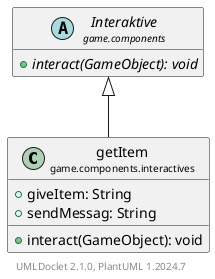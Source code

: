 @startuml
    set namespaceSeparator none
    hide empty fields
    hide empty methods

    class "<size:14>getItem\n<size:10>game.components.interactives" as game.components.interactives.getItem [[getItem.html]] {
        +giveItem: String
        +sendMessag: String
        +interact(GameObject): void
    }

    abstract class "<size:14>Interaktive\n<size:10>game.components" as game.components.Interaktive [[../Interaktive.html]] {
        {abstract} +interact(GameObject): void
    }

    game.components.Interaktive <|-- game.components.interactives.getItem

    center footer UMLDoclet 2.1.0, PlantUML %version()
@enduml
